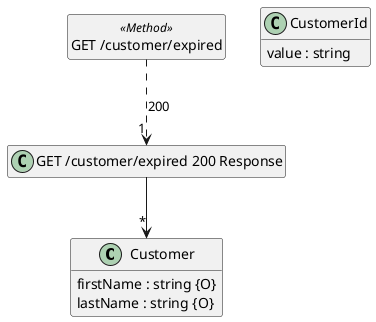@startuml
hide <<Method>> circle
hide empty methods
hide empty fields
set namespaceSeparator none

class "Customer" {
  firstName : string {O}
  lastName : string {O}
}

class "CustomerId" {
  value : string
}

class "GET /customer/expired" <<Method>> {
}

class "GET /customer/expired 200 Response" {
}

"GET /customer/expired 200 Response" --> "*" "Customer"

"GET /customer/expired" ..> "1" "GET /customer/expired 200 Response" : "200"

@enduml